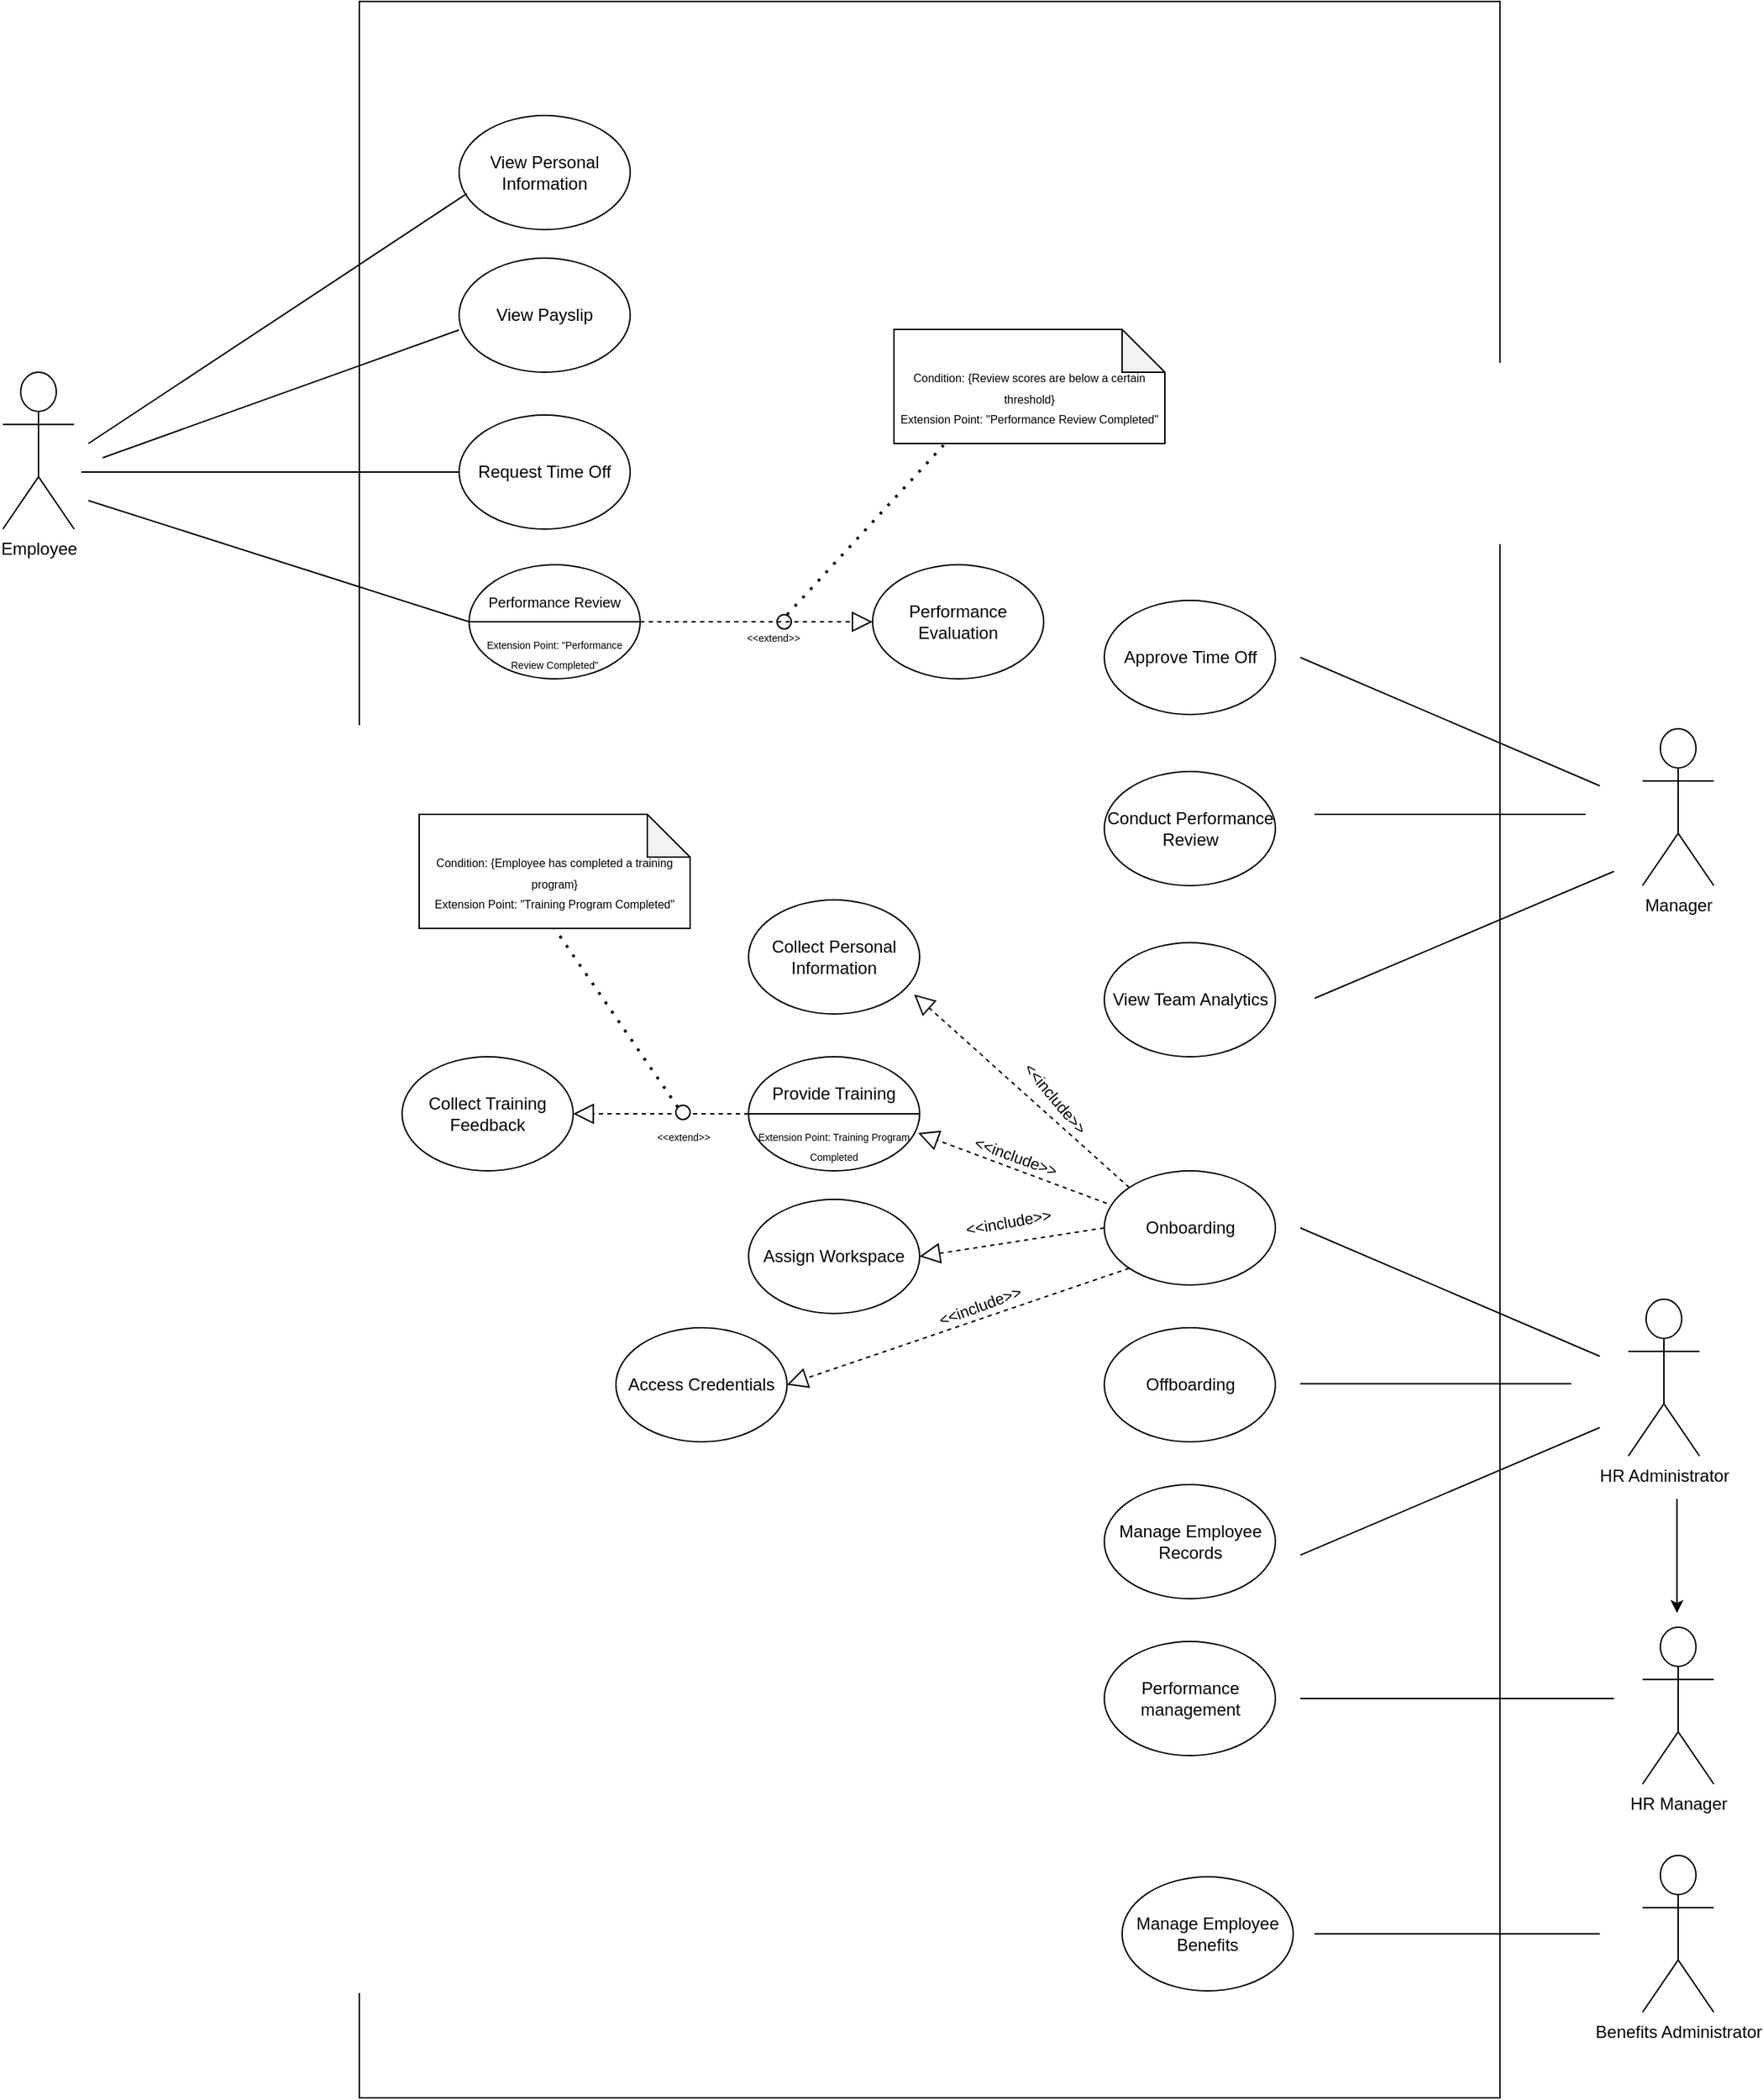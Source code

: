 <mxfile version="22.0.6" type="github">
  <diagram name="Page-1" id="WBi0yy7iUrweVhrKGvm1">
    <mxGraphModel dx="2585" dy="1109" grid="1" gridSize="10" guides="1" tooltips="1" connect="1" arrows="1" fold="1" page="1" pageScale="1" pageWidth="850" pageHeight="1100" math="0" shadow="0">
      <root>
        <mxCell id="0" />
        <mxCell id="1" parent="0" />
        <mxCell id="yYRyEqO5jqjLsj4i_Z6w-128" value="" style="rounded=0;whiteSpace=wrap;html=1;direction=south;" vertex="1" parent="1">
          <mxGeometry x="-450" y="390" width="800" height="1470" as="geometry" />
        </mxCell>
        <mxCell id="yYRyEqO5jqjLsj4i_Z6w-138" value="Approve Time Off" style="ellipse;whiteSpace=wrap;html=1;" vertex="1" parent="1">
          <mxGeometry x="72.5" y="810" width="120" height="80" as="geometry" />
        </mxCell>
        <mxCell id="yYRyEqO5jqjLsj4i_Z6w-139" value="Conduct Performance Review" style="ellipse;whiteSpace=wrap;html=1;" vertex="1" parent="1">
          <mxGeometry x="72.5" y="930" width="120" height="80" as="geometry" />
        </mxCell>
        <mxCell id="yYRyEqO5jqjLsj4i_Z6w-140" value="View Team Analytics" style="ellipse;whiteSpace=wrap;html=1;" vertex="1" parent="1">
          <mxGeometry x="72.5" y="1050" width="120" height="80" as="geometry" />
        </mxCell>
        <mxCell id="yYRyEqO5jqjLsj4i_Z6w-141" value="" style="endArrow=none;html=1;rounded=0;exitX=0.361;exitY=0.4;exitDx=0;exitDy=0;exitPerimeter=0;" edge="1" parent="1">
          <mxGeometry width="50" height="50" relative="1" as="geometry">
            <mxPoint x="210" y="1479.47" as="sourcePoint" />
            <mxPoint x="420" y="1390" as="targetPoint" />
          </mxGeometry>
        </mxCell>
        <mxCell id="yYRyEqO5jqjLsj4i_Z6w-142" value="" style="endArrow=none;html=1;rounded=0;exitX=0.979;exitY=0.375;exitDx=0;exitDy=0;exitPerimeter=0;" edge="1" parent="1">
          <mxGeometry width="50" height="50" relative="1" as="geometry">
            <mxPoint x="219.98" y="960" as="sourcePoint" />
            <mxPoint x="410" y="960" as="targetPoint" />
          </mxGeometry>
        </mxCell>
        <mxCell id="yYRyEqO5jqjLsj4i_Z6w-143" value="" style="endArrow=none;html=1;rounded=0;exitX=0.26;exitY=0.424;exitDx=0;exitDy=0;exitPerimeter=0;" edge="1" parent="1">
          <mxGeometry width="50" height="50" relative="1" as="geometry">
            <mxPoint x="210.0" y="1250.0" as="sourcePoint" />
            <mxPoint x="420" y="1340" as="targetPoint" />
          </mxGeometry>
        </mxCell>
        <mxCell id="yYRyEqO5jqjLsj4i_Z6w-144" value="Manager&lt;br&gt;" style="shape=umlActor;verticalLabelPosition=bottom;verticalAlign=top;html=1;outlineConnect=0;" vertex="1" parent="1">
          <mxGeometry x="450" y="900" width="50" height="110" as="geometry" />
        </mxCell>
        <mxCell id="yYRyEqO5jqjLsj4i_Z6w-145" value="Onboarding" style="ellipse;whiteSpace=wrap;html=1;" vertex="1" parent="1">
          <mxGeometry x="72.5" y="1210" width="120" height="80" as="geometry" />
        </mxCell>
        <mxCell id="yYRyEqO5jqjLsj4i_Z6w-146" value="Offboarding" style="ellipse;whiteSpace=wrap;html=1;" vertex="1" parent="1">
          <mxGeometry x="72.5" y="1320" width="120" height="80" as="geometry" />
        </mxCell>
        <mxCell id="yYRyEqO5jqjLsj4i_Z6w-147" value="Manage Employee Records" style="ellipse;whiteSpace=wrap;html=1;" vertex="1" parent="1">
          <mxGeometry x="72.5" y="1430" width="120" height="80" as="geometry" />
        </mxCell>
        <mxCell id="yYRyEqO5jqjLsj4i_Z6w-148" value="" style="endArrow=none;html=1;rounded=0;exitX=0.361;exitY=0.4;exitDx=0;exitDy=0;exitPerimeter=0;" edge="1" parent="1">
          <mxGeometry width="50" height="50" relative="1" as="geometry">
            <mxPoint x="220" y="1089" as="sourcePoint" />
            <mxPoint x="430" y="1000" as="targetPoint" />
          </mxGeometry>
        </mxCell>
        <mxCell id="yYRyEqO5jqjLsj4i_Z6w-149" value="" style="endArrow=none;html=1;rounded=0;exitX=0.979;exitY=0.375;exitDx=0;exitDy=0;exitPerimeter=0;" edge="1" parent="1">
          <mxGeometry width="50" height="50" relative="1" as="geometry">
            <mxPoint x="210" y="1359.23" as="sourcePoint" />
            <mxPoint x="400.02" y="1359.23" as="targetPoint" />
          </mxGeometry>
        </mxCell>
        <mxCell id="yYRyEqO5jqjLsj4i_Z6w-150" value="" style="endArrow=none;html=1;rounded=0;exitX=0.26;exitY=0.424;exitDx=0;exitDy=0;exitPerimeter=0;" edge="1" parent="1">
          <mxGeometry width="50" height="50" relative="1" as="geometry">
            <mxPoint x="210.0" y="850.0" as="sourcePoint" />
            <mxPoint x="420" y="940" as="targetPoint" />
          </mxGeometry>
        </mxCell>
        <mxCell id="yYRyEqO5jqjLsj4i_Z6w-151" value="HR Administrator" style="shape=umlActor;verticalLabelPosition=bottom;verticalAlign=top;html=1;outlineConnect=0;" vertex="1" parent="1">
          <mxGeometry x="440" y="1300" width="50" height="110" as="geometry" />
        </mxCell>
        <mxCell id="yYRyEqO5jqjLsj4i_Z6w-152" value="Performance management" style="ellipse;whiteSpace=wrap;html=1;" vertex="1" parent="1">
          <mxGeometry x="72.5" y="1540" width="120" height="80" as="geometry" />
        </mxCell>
        <mxCell id="yYRyEqO5jqjLsj4i_Z6w-153" value="" style="endArrow=none;html=1;rounded=0;" edge="1" parent="1">
          <mxGeometry width="50" height="50" relative="1" as="geometry">
            <mxPoint x="210" y="1580" as="sourcePoint" />
            <mxPoint x="430" y="1580" as="targetPoint" />
          </mxGeometry>
        </mxCell>
        <mxCell id="yYRyEqO5jqjLsj4i_Z6w-154" value="HR Manager" style="shape=umlActor;verticalLabelPosition=bottom;verticalAlign=top;html=1;outlineConnect=0;" vertex="1" parent="1">
          <mxGeometry x="450" y="1530" width="50" height="110" as="geometry" />
        </mxCell>
        <mxCell id="yYRyEqO5jqjLsj4i_Z6w-155" value="" style="endArrow=classic;html=1;rounded=0;" edge="1" parent="1">
          <mxGeometry width="50" height="50" relative="1" as="geometry">
            <mxPoint x="474.17" y="1440" as="sourcePoint" />
            <mxPoint x="474.17" y="1520" as="targetPoint" />
          </mxGeometry>
        </mxCell>
        <mxCell id="yYRyEqO5jqjLsj4i_Z6w-163" value=" Collect Personal Information " style="ellipse;whiteSpace=wrap;html=1;" vertex="1" parent="1">
          <mxGeometry x="-177" y="1020" width="120" height="80" as="geometry" />
        </mxCell>
        <mxCell id="yYRyEqO5jqjLsj4i_Z6w-164" value="&lt;font style=&quot;&quot;&gt;&lt;br&gt;&lt;font style=&quot;font-size: 12px;&quot;&gt;Provide Training&lt;/font&gt;&lt;br&gt;&lt;br&gt;&lt;font style=&quot;font-size: 7px;&quot;&gt;Extension Point: Training Program Completed&lt;/font&gt;&lt;/font&gt;" style="ellipse;whiteSpace=wrap;html=1;" vertex="1" parent="1">
          <mxGeometry x="-177" y="1130" width="120" height="80" as="geometry" />
        </mxCell>
        <mxCell id="yYRyEqO5jqjLsj4i_Z6w-165" value="Access Credentials" style="ellipse;whiteSpace=wrap;html=1;" vertex="1" parent="1">
          <mxGeometry x="-270" y="1320" width="120" height="80" as="geometry" />
        </mxCell>
        <mxCell id="yYRyEqO5jqjLsj4i_Z6w-166" value="Assign Workspace" style="ellipse;whiteSpace=wrap;html=1;" vertex="1" parent="1">
          <mxGeometry x="-177" y="1230" width="120" height="80" as="geometry" />
        </mxCell>
        <mxCell id="yYRyEqO5jqjLsj4i_Z6w-167" value="" style="endArrow=block;dashed=1;endFill=0;endSize=12;html=1;rounded=0;exitX=0;exitY=1;exitDx=0;exitDy=0;" edge="1" parent="1" source="yYRyEqO5jqjLsj4i_Z6w-145">
          <mxGeometry width="160" relative="1" as="geometry">
            <mxPoint x="10" y="1310" as="sourcePoint" />
            <mxPoint x="-150" y="1360" as="targetPoint" />
          </mxGeometry>
        </mxCell>
        <mxCell id="yYRyEqO5jqjLsj4i_Z6w-168" value="" style="endArrow=block;dashed=1;endFill=0;endSize=12;html=1;rounded=0;exitX=0;exitY=0.5;exitDx=0;exitDy=0;entryX=1;entryY=0.5;entryDx=0;entryDy=0;" edge="1" parent="1" source="yYRyEqO5jqjLsj4i_Z6w-145" target="yYRyEqO5jqjLsj4i_Z6w-166">
          <mxGeometry width="160" relative="1" as="geometry">
            <mxPoint x="10" y="1310" as="sourcePoint" />
            <mxPoint x="-50" y="1260" as="targetPoint" />
          </mxGeometry>
        </mxCell>
        <mxCell id="yYRyEqO5jqjLsj4i_Z6w-169" value="" style="endArrow=block;dashed=1;endFill=0;endSize=12;html=1;rounded=0;exitX=0.015;exitY=0.285;exitDx=0;exitDy=0;exitPerimeter=0;entryX=0.992;entryY=0.669;entryDx=0;entryDy=0;entryPerimeter=0;" edge="1" parent="1" source="yYRyEqO5jqjLsj4i_Z6w-145" target="yYRyEqO5jqjLsj4i_Z6w-164">
          <mxGeometry width="160" relative="1" as="geometry">
            <mxPoint x="10" y="1310" as="sourcePoint" />
            <mxPoint x="170" y="1310" as="targetPoint" />
          </mxGeometry>
        </mxCell>
        <mxCell id="yYRyEqO5jqjLsj4i_Z6w-170" value="" style="endArrow=block;dashed=1;endFill=0;endSize=12;html=1;rounded=0;entryX=0.968;entryY=0.829;entryDx=0;entryDy=0;exitX=0;exitY=0;exitDx=0;exitDy=0;entryPerimeter=0;" edge="1" parent="1" source="yYRyEqO5jqjLsj4i_Z6w-145" target="yYRyEqO5jqjLsj4i_Z6w-163">
          <mxGeometry width="160" relative="1" as="geometry">
            <mxPoint x="10" y="1310" as="sourcePoint" />
            <mxPoint x="170" y="1310" as="targetPoint" />
          </mxGeometry>
        </mxCell>
        <mxCell id="yYRyEqO5jqjLsj4i_Z6w-171" value="&amp;lt;&amp;lt;include&amp;gt;&amp;gt;" style="edgeLabel;html=1;align=center;verticalAlign=middle;resizable=0;points=[];rotation=50;" vertex="1" connectable="0" parent="yYRyEqO5jqjLsj4i_Z6w-170">
          <mxGeometry x="-0.099" relative="1" as="geometry">
            <mxPoint x="16" y="-2" as="offset" />
          </mxGeometry>
        </mxCell>
        <mxCell id="yYRyEqO5jqjLsj4i_Z6w-172" value="&amp;lt;&amp;lt;include&amp;gt;&amp;gt;" style="edgeLabel;html=1;align=center;verticalAlign=middle;resizable=0;points=[];rotation=20;" vertex="1" connectable="0" parent="1">
          <mxGeometry x="10.005" y="1199.998" as="geometry" />
        </mxCell>
        <mxCell id="yYRyEqO5jqjLsj4i_Z6w-173" value="&amp;lt;&amp;lt;include&amp;gt;&amp;gt;" style="edgeLabel;html=1;align=center;verticalAlign=middle;resizable=0;points=[];rotation=350;" vertex="1" connectable="0" parent="1">
          <mxGeometry x="0.005" y="1219.998" as="geometry">
            <mxPoint x="0.093" y="26.57" as="offset" />
          </mxGeometry>
        </mxCell>
        <mxCell id="yYRyEqO5jqjLsj4i_Z6w-174" value="&amp;lt;&amp;lt;include&amp;gt;&amp;gt;" style="edgeLabel;html=1;align=center;verticalAlign=middle;resizable=0;points=[];rotation=340;" vertex="1" connectable="0" parent="1">
          <mxGeometry x="-24.995" y="1279.998" as="geometry">
            <mxPoint x="0.093" y="26.57" as="offset" />
          </mxGeometry>
        </mxCell>
        <mxCell id="yYRyEqO5jqjLsj4i_Z6w-175" value="Manage Employee Benefits" style="ellipse;whiteSpace=wrap;html=1;" vertex="1" parent="1">
          <mxGeometry x="85" y="1705" width="120" height="80" as="geometry" />
        </mxCell>
        <mxCell id="yYRyEqO5jqjLsj4i_Z6w-176" value="" style="endArrow=none;html=1;rounded=0;" edge="1" parent="1">
          <mxGeometry width="50" height="50" relative="1" as="geometry">
            <mxPoint x="220" y="1745" as="sourcePoint" />
            <mxPoint x="420" y="1745" as="targetPoint" />
          </mxGeometry>
        </mxCell>
        <mxCell id="yYRyEqO5jqjLsj4i_Z6w-177" value="Benefits Administrator" style="shape=umlActor;verticalLabelPosition=bottom;verticalAlign=top;html=1;outlineConnect=0;" vertex="1" parent="1">
          <mxGeometry x="450" y="1690" width="50" height="110" as="geometry" />
        </mxCell>
        <mxCell id="yYRyEqO5jqjLsj4i_Z6w-178" value="Collect Training Feedback" style="ellipse;whiteSpace=wrap;html=1;" vertex="1" parent="1">
          <mxGeometry x="-420" y="1130" width="120" height="80" as="geometry" />
        </mxCell>
        <mxCell id="yYRyEqO5jqjLsj4i_Z6w-181" value="" style="endArrow=none;html=1;rounded=0;exitX=0;exitY=0.5;exitDx=0;exitDy=0;entryX=1;entryY=0.5;entryDx=0;entryDy=0;" edge="1" parent="1" source="yYRyEqO5jqjLsj4i_Z6w-164" target="yYRyEqO5jqjLsj4i_Z6w-164">
          <mxGeometry width="50" height="50" relative="1" as="geometry">
            <mxPoint x="-170" y="1080" as="sourcePoint" />
            <mxPoint x="-120" y="1030" as="targetPoint" />
          </mxGeometry>
        </mxCell>
        <mxCell id="yYRyEqO5jqjLsj4i_Z6w-183" value="" style="endArrow=block;dashed=1;endFill=0;endSize=12;html=1;rounded=0;entryX=1;entryY=0.5;entryDx=0;entryDy=0;exitX=0;exitY=0.5;exitDx=0;exitDy=0;" edge="1" parent="1" source="yYRyEqO5jqjLsj4i_Z6w-164" target="yYRyEqO5jqjLsj4i_Z6w-178">
          <mxGeometry width="160" relative="1" as="geometry">
            <mxPoint x="-160" y="1200" as="sourcePoint" />
            <mxPoint y="1200" as="targetPoint" />
          </mxGeometry>
        </mxCell>
        <mxCell id="yYRyEqO5jqjLsj4i_Z6w-184" value="" style="ellipse;whiteSpace=wrap;html=1;aspect=fixed;" vertex="1" parent="1">
          <mxGeometry x="-228" y="1164" width="10" height="10" as="geometry" />
        </mxCell>
        <mxCell id="yYRyEqO5jqjLsj4i_Z6w-193" value="" style="endArrow=none;dashed=1;html=1;dashPattern=1 3;strokeWidth=2;rounded=0;exitX=0;exitY=0;exitDx=0;exitDy=0;entryX=0.5;entryY=1;entryDx=0;entryDy=0;entryPerimeter=0;" edge="1" parent="1" source="yYRyEqO5jqjLsj4i_Z6w-184" target="yYRyEqO5jqjLsj4i_Z6w-195">
          <mxGeometry width="50" height="50" relative="1" as="geometry">
            <mxPoint x="-160" y="980" as="sourcePoint" />
            <mxPoint x="-110" y="930" as="targetPoint" />
          </mxGeometry>
        </mxCell>
        <mxCell id="yYRyEqO5jqjLsj4i_Z6w-195" value="&lt;font style=&quot;font-size: 8px;&quot;&gt;&lt;br&gt;Condition: {Employee has completed a training program}&lt;br&gt;Extension Point: &quot;Training Program Completed&quot;&lt;br&gt;&lt;/font&gt;" style="shape=note;whiteSpace=wrap;html=1;backgroundOutline=1;darkOpacity=0.05;" vertex="1" parent="1">
          <mxGeometry x="-408" y="960" width="190" height="80" as="geometry" />
        </mxCell>
        <mxCell id="yYRyEqO5jqjLsj4i_Z6w-207" value="&lt;font style=&quot;font-size: 7px;&quot;&gt;&amp;lt;&amp;lt;extend&amp;gt;&amp;gt;&lt;/font&gt;" style="text;html=1;align=center;verticalAlign=middle;resizable=0;points=[];autosize=1;strokeColor=none;fillColor=none;" vertex="1" parent="1">
          <mxGeometry x="-253" y="1170" width="60" height="30" as="geometry" />
        </mxCell>
        <mxCell id="yYRyEqO5jqjLsj4i_Z6w-209" value="View Personal Information" style="ellipse;whiteSpace=wrap;html=1;" vertex="1" parent="1">
          <mxGeometry x="-380" y="470" width="120" height="80" as="geometry" />
        </mxCell>
        <mxCell id="yYRyEqO5jqjLsj4i_Z6w-210" value="View Payslip" style="ellipse;whiteSpace=wrap;html=1;" vertex="1" parent="1">
          <mxGeometry x="-380" y="570" width="120" height="80" as="geometry" />
        </mxCell>
        <mxCell id="yYRyEqO5jqjLsj4i_Z6w-211" value="Request Time Off" style="ellipse;whiteSpace=wrap;html=1;" vertex="1" parent="1">
          <mxGeometry x="-380" y="680" width="120" height="80" as="geometry" />
        </mxCell>
        <mxCell id="yYRyEqO5jqjLsj4i_Z6w-212" value="&lt;font style=&quot;&quot;&gt;&lt;font size=&quot;1&quot;&gt;&lt;br&gt;Performance Review&lt;br&gt;&lt;/font&gt;&lt;br&gt;&lt;font style=&quot;font-size: 7px;&quot;&gt;Extension Point: &quot;Performance Review Completed&quot;&lt;/font&gt;&lt;br&gt;&lt;/font&gt;" style="ellipse;whiteSpace=wrap;html=1;" vertex="1" parent="1">
          <mxGeometry x="-373" y="785" width="120" height="80" as="geometry" />
        </mxCell>
        <mxCell id="yYRyEqO5jqjLsj4i_Z6w-213" value="" style="endArrow=none;html=1;rounded=0;entryX=0;entryY=0.5;entryDx=0;entryDy=0;" edge="1" parent="1" target="yYRyEqO5jqjLsj4i_Z6w-211">
          <mxGeometry width="50" height="50" relative="1" as="geometry">
            <mxPoint x="-645" y="720" as="sourcePoint" />
            <mxPoint x="-385" y="695" as="targetPoint" />
          </mxGeometry>
        </mxCell>
        <mxCell id="yYRyEqO5jqjLsj4i_Z6w-214" value="Employee&lt;br&gt;" style="shape=umlActor;verticalLabelPosition=bottom;verticalAlign=top;html=1;outlineConnect=0;" vertex="1" parent="1">
          <mxGeometry x="-700" y="650" width="50" height="110" as="geometry" />
        </mxCell>
        <mxCell id="yYRyEqO5jqjLsj4i_Z6w-215" value="Performance Evaluation" style="ellipse;whiteSpace=wrap;html=1;" vertex="1" parent="1">
          <mxGeometry x="-90" y="785" width="120" height="80" as="geometry" />
        </mxCell>
        <mxCell id="yYRyEqO5jqjLsj4i_Z6w-216" value="" style="endArrow=none;dashed=1;html=1;dashPattern=1 3;strokeWidth=2;rounded=0;entryX=0.183;entryY=1.015;entryDx=0;entryDy=0;entryPerimeter=0;" edge="1" parent="1" target="yYRyEqO5jqjLsj4i_Z6w-218">
          <mxGeometry width="50" height="50" relative="1" as="geometry">
            <mxPoint x="-150" y="820" as="sourcePoint" />
            <mxPoint x="-207" y="785" as="targetPoint" />
          </mxGeometry>
        </mxCell>
        <mxCell id="yYRyEqO5jqjLsj4i_Z6w-217" value="" style="ellipse;whiteSpace=wrap;html=1;aspect=fixed;" vertex="1" parent="1">
          <mxGeometry x="-157" y="820" width="10" height="10" as="geometry" />
        </mxCell>
        <mxCell id="yYRyEqO5jqjLsj4i_Z6w-218" value="&lt;font style=&quot;font-size: 8px;&quot;&gt;&lt;br&gt;Condition: {Review scores are below a certain threshold}&lt;br&gt;Extension Point: &quot;Performance Review Completed&quot;&lt;br&gt;&lt;/font&gt;" style="shape=note;whiteSpace=wrap;html=1;backgroundOutline=1;darkOpacity=0.05;" vertex="1" parent="1">
          <mxGeometry x="-75" y="620" width="190" height="80" as="geometry" />
        </mxCell>
        <mxCell id="yYRyEqO5jqjLsj4i_Z6w-219" value="&lt;font style=&quot;font-size: 7px;&quot;&gt;&amp;lt;&amp;lt;extend&amp;gt;&amp;gt;&lt;/font&gt;" style="text;html=1;align=center;verticalAlign=middle;resizable=0;points=[];autosize=1;strokeColor=none;fillColor=none;" vertex="1" parent="1">
          <mxGeometry x="-190" y="820" width="60" height="30" as="geometry" />
        </mxCell>
        <mxCell id="yYRyEqO5jqjLsj4i_Z6w-220" value="" style="endArrow=none;html=1;rounded=0;entryX=1;entryY=0.5;entryDx=0;entryDy=0;exitX=0;exitY=0.5;exitDx=0;exitDy=0;" edge="1" parent="1" source="yYRyEqO5jqjLsj4i_Z6w-212" target="yYRyEqO5jqjLsj4i_Z6w-212">
          <mxGeometry width="50" height="50" relative="1" as="geometry">
            <mxPoint x="-17.5" y="875" as="sourcePoint" />
            <mxPoint x="32.5" y="825" as="targetPoint" />
          </mxGeometry>
        </mxCell>
        <mxCell id="yYRyEqO5jqjLsj4i_Z6w-221" value="" style="endArrow=block;dashed=1;endFill=0;endSize=12;html=1;rounded=0;entryX=0;entryY=0.5;entryDx=0;entryDy=0;exitX=0;exitY=0.5;exitDx=0;exitDy=0;" edge="1" parent="1" source="yYRyEqO5jqjLsj4i_Z6w-212" target="yYRyEqO5jqjLsj4i_Z6w-215">
          <mxGeometry width="160" relative="1" as="geometry">
            <mxPoint x="-220" y="950" as="sourcePoint" />
            <mxPoint x="-60" y="950" as="targetPoint" />
          </mxGeometry>
        </mxCell>
        <mxCell id="yYRyEqO5jqjLsj4i_Z6w-222" value="" style="endArrow=none;html=1;rounded=0;entryX=0.046;entryY=0.684;entryDx=0;entryDy=0;entryPerimeter=0;" edge="1" parent="1" target="yYRyEqO5jqjLsj4i_Z6w-209">
          <mxGeometry width="50" height="50" relative="1" as="geometry">
            <mxPoint x="-640" y="700" as="sourcePoint" />
            <mxPoint x="-280" y="750" as="targetPoint" />
          </mxGeometry>
        </mxCell>
        <mxCell id="yYRyEqO5jqjLsj4i_Z6w-223" value="" style="endArrow=none;html=1;rounded=0;entryX=-0.001;entryY=0.63;entryDx=0;entryDy=0;entryPerimeter=0;" edge="1" parent="1" target="yYRyEqO5jqjLsj4i_Z6w-210">
          <mxGeometry width="50" height="50" relative="1" as="geometry">
            <mxPoint x="-630" y="710" as="sourcePoint" />
            <mxPoint x="-280" y="750" as="targetPoint" />
          </mxGeometry>
        </mxCell>
        <mxCell id="yYRyEqO5jqjLsj4i_Z6w-224" value="" style="endArrow=none;html=1;rounded=0;entryX=0;entryY=0.5;entryDx=0;entryDy=0;" edge="1" parent="1" target="yYRyEqO5jqjLsj4i_Z6w-212">
          <mxGeometry width="50" height="50" relative="1" as="geometry">
            <mxPoint x="-640" y="740" as="sourcePoint" />
            <mxPoint x="-280" y="750" as="targetPoint" />
          </mxGeometry>
        </mxCell>
      </root>
    </mxGraphModel>
  </diagram>
</mxfile>
